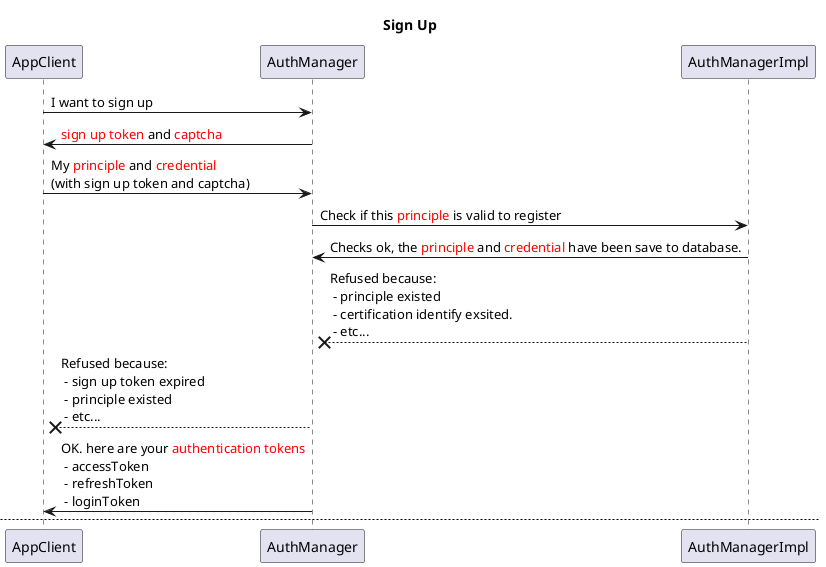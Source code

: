 @startuml
title Sign Up
AppClient -> AuthManager: I want to sign up
AuthManager -> AppClient: <font color=red>sign up token</font> and <font color=red>captcha</font>
AppClient -> AuthManager: My <font color=red>principle</font> and <font color=red>credential</font>\n(with sign up token and captcha)
AuthManager -> AuthManagerImpl: Check if this <font color=red>principle</font> is valid to register
AuthManagerImpl -> AuthManager: Checks ok, the <font color=red>principle</font> and <font color=red>credential</font> have been save to database.
AuthManagerImpl -->X AuthManager: Refused because:\n - principle existed\n - certification identify exsited.\n - etc...
AuthManager -->x AppClient: Refused because:\n - sign up token expired\n - principle existed\n - etc...
AuthManager -> AppClient: OK. here are your <font color=red>authentication tokens</font>\n - accessToken\n - refreshToken\n - loginToken

newpage Sign in
AppClient -> AuthManager: I want to login with this <font color=red>credential</font>
AuthManager -> AuthManagerImpl: Check if this <font color=red>credential</font> is valid
AuthManagerImpl -> AuthManager: Checks ok, this <font color=red>credential</font> associates to this <font color=red>principle</font>
AuthManager -->x AppClient: Refused because:\n - principle not found\n - credential not match
AuthManager -> AppClient: OK. here are your <font color=red>authentication tokens</font>\n - accessToken\n - refreshToken

@enduml